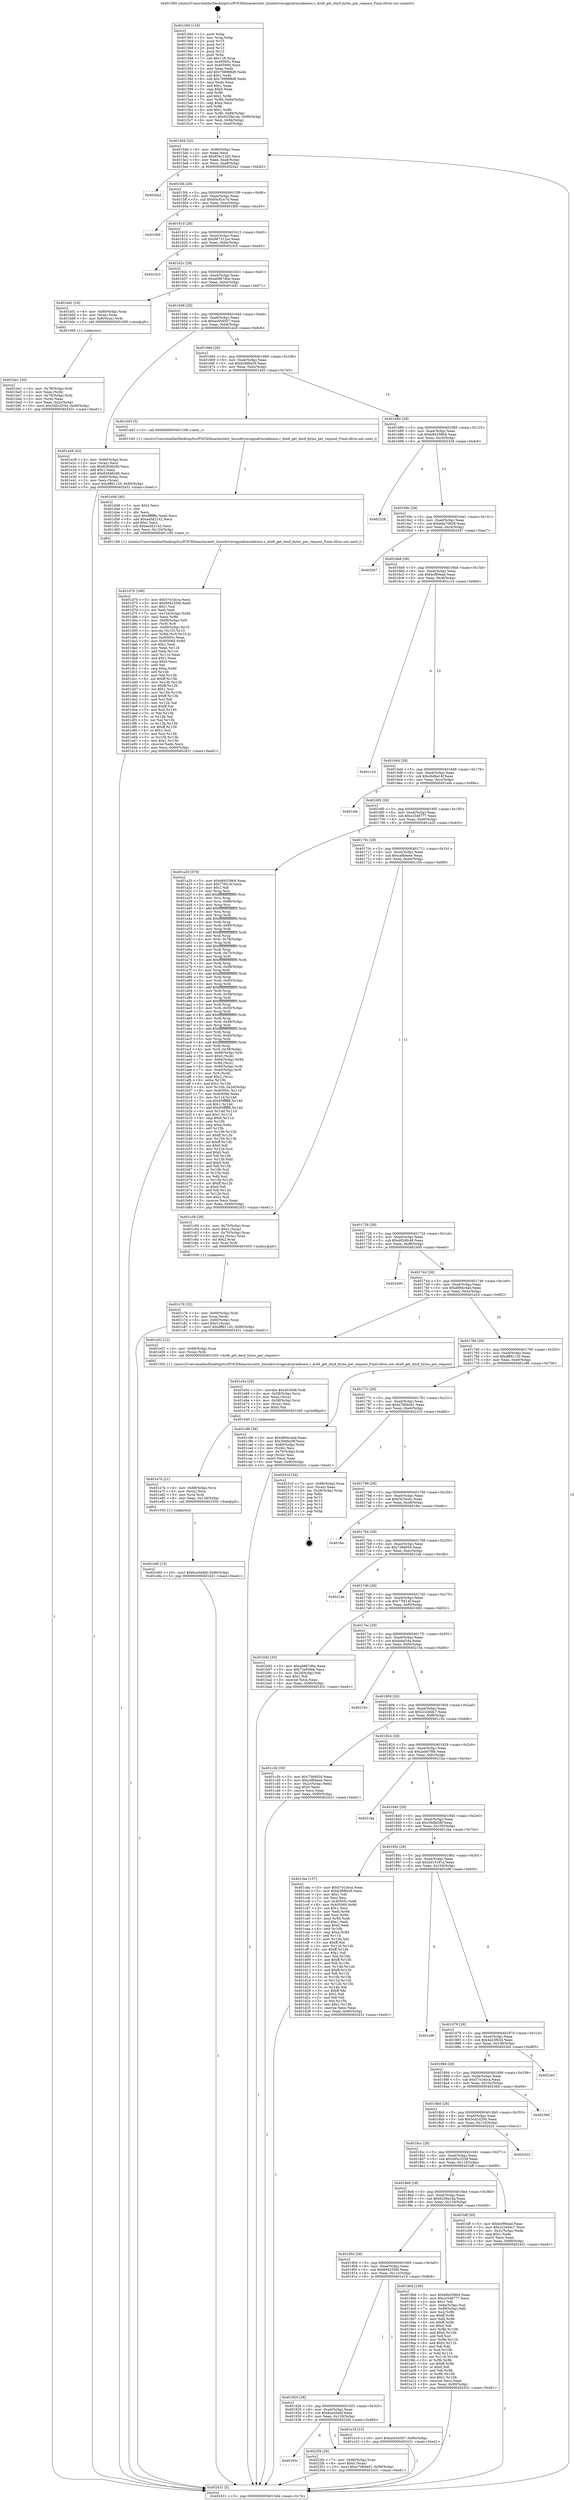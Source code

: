 digraph "0x401560" {
  label = "0x401560 (/mnt/c/Users/mathe/Desktop/tcc/POCII/binaries/extr_linuxdriversgpudrmradeonsi.c_dce6_get_dmif_bytes_per_request_Final-ollvm.out::main(0))"
  labelloc = "t"
  node[shape=record]

  Entry [label="",width=0.3,height=0.3,shape=circle,fillcolor=black,style=filled]
  "0x4015d4" [label="{
     0x4015d4 [32]\l
     | [instrs]\l
     &nbsp;&nbsp;0x4015d4 \<+6\>: mov -0x90(%rbp),%eax\l
     &nbsp;&nbsp;0x4015da \<+2\>: mov %eax,%ecx\l
     &nbsp;&nbsp;0x4015dc \<+6\>: sub $0x834c1345,%ecx\l
     &nbsp;&nbsp;0x4015e2 \<+6\>: mov %eax,-0xa4(%rbp)\l
     &nbsp;&nbsp;0x4015e8 \<+6\>: mov %ecx,-0xa8(%rbp)\l
     &nbsp;&nbsp;0x4015ee \<+6\>: je 00000000004020a2 \<main+0xb42\>\l
  }"]
  "0x4020a2" [label="{
     0x4020a2\l
  }", style=dashed]
  "0x4015f4" [label="{
     0x4015f4 [28]\l
     | [instrs]\l
     &nbsp;&nbsp;0x4015f4 \<+5\>: jmp 00000000004015f9 \<main+0x99\>\l
     &nbsp;&nbsp;0x4015f9 \<+6\>: mov -0xa4(%rbp),%eax\l
     &nbsp;&nbsp;0x4015ff \<+5\>: sub $0x85c81e74,%eax\l
     &nbsp;&nbsp;0x401604 \<+6\>: mov %eax,-0xac(%rbp)\l
     &nbsp;&nbsp;0x40160a \<+6\>: je 0000000000401fb9 \<main+0xa59\>\l
  }"]
  Exit [label="",width=0.3,height=0.3,shape=circle,fillcolor=black,style=filled,peripheries=2]
  "0x401fb9" [label="{
     0x401fb9\l
  }", style=dashed]
  "0x401610" [label="{
     0x401610 [28]\l
     | [instrs]\l
     &nbsp;&nbsp;0x401610 \<+5\>: jmp 0000000000401615 \<main+0xb5\>\l
     &nbsp;&nbsp;0x401615 \<+6\>: mov -0xa4(%rbp),%eax\l
     &nbsp;&nbsp;0x40161b \<+5\>: sub $0x967312ce,%eax\l
     &nbsp;&nbsp;0x401620 \<+6\>: mov %eax,-0xb0(%rbp)\l
     &nbsp;&nbsp;0x401626 \<+6\>: je 00000000004023c3 \<main+0xe63\>\l
  }"]
  "0x40193c" [label="{
     0x40193c\l
  }", style=dashed]
  "0x4023c3" [label="{
     0x4023c3\l
  }", style=dashed]
  "0x40162c" [label="{
     0x40162c [28]\l
     | [instrs]\l
     &nbsp;&nbsp;0x40162c \<+5\>: jmp 0000000000401631 \<main+0xd1\>\l
     &nbsp;&nbsp;0x401631 \<+6\>: mov -0xa4(%rbp),%eax\l
     &nbsp;&nbsp;0x401637 \<+5\>: sub $0xa0887d0e,%eax\l
     &nbsp;&nbsp;0x40163c \<+6\>: mov %eax,-0xb4(%rbp)\l
     &nbsp;&nbsp;0x401642 \<+6\>: je 0000000000401bd1 \<main+0x671\>\l
  }"]
  "0x4022f4" [label="{
     0x4022f4 [28]\l
     | [instrs]\l
     &nbsp;&nbsp;0x4022f4 \<+7\>: mov -0x88(%rbp),%rax\l
     &nbsp;&nbsp;0x4022fb \<+6\>: movl $0x0,(%rax)\l
     &nbsp;&nbsp;0x402301 \<+10\>: movl $0xe708d4d1,-0x90(%rbp)\l
     &nbsp;&nbsp;0x40230b \<+5\>: jmp 0000000000402431 \<main+0xed1\>\l
  }"]
  "0x401bd1" [label="{
     0x401bd1 [16]\l
     | [instrs]\l
     &nbsp;&nbsp;0x401bd1 \<+4\>: mov -0x80(%rbp),%rax\l
     &nbsp;&nbsp;0x401bd5 \<+3\>: mov (%rax),%rax\l
     &nbsp;&nbsp;0x401bd8 \<+4\>: mov 0x8(%rax),%rdi\l
     &nbsp;&nbsp;0x401bdc \<+5\>: call 0000000000401060 \<atoi@plt\>\l
     | [calls]\l
     &nbsp;&nbsp;0x401060 \{1\} (unknown)\l
  }"]
  "0x401648" [label="{
     0x401648 [28]\l
     | [instrs]\l
     &nbsp;&nbsp;0x401648 \<+5\>: jmp 000000000040164d \<main+0xed\>\l
     &nbsp;&nbsp;0x40164d \<+6\>: mov -0xa4(%rbp),%eax\l
     &nbsp;&nbsp;0x401653 \<+5\>: sub $0xacb5d307,%eax\l
     &nbsp;&nbsp;0x401658 \<+6\>: mov %eax,-0xb8(%rbp)\l
     &nbsp;&nbsp;0x40165e \<+6\>: je 0000000000401e28 \<main+0x8c8\>\l
  }"]
  "0x401e90" [label="{
     0x401e90 [15]\l
     | [instrs]\l
     &nbsp;&nbsp;0x401e90 \<+10\>: movl $0x6ca5d4bf,-0x90(%rbp)\l
     &nbsp;&nbsp;0x401e9a \<+5\>: jmp 0000000000402431 \<main+0xed1\>\l
  }"]
  "0x401e28" [label="{
     0x401e28 [42]\l
     | [instrs]\l
     &nbsp;&nbsp;0x401e28 \<+4\>: mov -0x60(%rbp),%rax\l
     &nbsp;&nbsp;0x401e2c \<+2\>: mov (%rax),%ecx\l
     &nbsp;&nbsp;0x401e2e \<+6\>: sub $0x828462d0,%ecx\l
     &nbsp;&nbsp;0x401e34 \<+3\>: add $0x1,%ecx\l
     &nbsp;&nbsp;0x401e37 \<+6\>: add $0x828462d0,%ecx\l
     &nbsp;&nbsp;0x401e3d \<+4\>: mov -0x60(%rbp),%rax\l
     &nbsp;&nbsp;0x401e41 \<+2\>: mov %ecx,(%rax)\l
     &nbsp;&nbsp;0x401e43 \<+10\>: movl $0xdffd1120,-0x90(%rbp)\l
     &nbsp;&nbsp;0x401e4d \<+5\>: jmp 0000000000402431 \<main+0xed1\>\l
  }"]
  "0x401664" [label="{
     0x401664 [28]\l
     | [instrs]\l
     &nbsp;&nbsp;0x401664 \<+5\>: jmp 0000000000401669 \<main+0x109\>\l
     &nbsp;&nbsp;0x401669 \<+6\>: mov -0xa4(%rbp),%eax\l
     &nbsp;&nbsp;0x40166f \<+5\>: sub $0xb36f6e29,%eax\l
     &nbsp;&nbsp;0x401674 \<+6\>: mov %eax,-0xbc(%rbp)\l
     &nbsp;&nbsp;0x40167a \<+6\>: je 0000000000401d43 \<main+0x7e3\>\l
  }"]
  "0x401e7b" [label="{
     0x401e7b [21]\l
     | [instrs]\l
     &nbsp;&nbsp;0x401e7b \<+4\>: mov -0x68(%rbp),%rcx\l
     &nbsp;&nbsp;0x401e7f \<+3\>: mov (%rcx),%rcx\l
     &nbsp;&nbsp;0x401e82 \<+3\>: mov %rcx,%rdi\l
     &nbsp;&nbsp;0x401e85 \<+6\>: mov %eax,-0x138(%rbp)\l
     &nbsp;&nbsp;0x401e8b \<+5\>: call 0000000000401030 \<free@plt\>\l
     | [calls]\l
     &nbsp;&nbsp;0x401030 \{1\} (unknown)\l
  }"]
  "0x401d43" [label="{
     0x401d43 [5]\l
     | [instrs]\l
     &nbsp;&nbsp;0x401d43 \<+5\>: call 0000000000401160 \<next_i\>\l
     | [calls]\l
     &nbsp;&nbsp;0x401160 \{1\} (/mnt/c/Users/mathe/Desktop/tcc/POCII/binaries/extr_linuxdriversgpudrmradeonsi.c_dce6_get_dmif_bytes_per_request_Final-ollvm.out::next_i)\l
  }"]
  "0x401680" [label="{
     0x401680 [28]\l
     | [instrs]\l
     &nbsp;&nbsp;0x401680 \<+5\>: jmp 0000000000401685 \<main+0x125\>\l
     &nbsp;&nbsp;0x401685 \<+6\>: mov -0xa4(%rbp),%eax\l
     &nbsp;&nbsp;0x40168b \<+5\>: sub $0xb8435864,%eax\l
     &nbsp;&nbsp;0x401690 \<+6\>: mov %eax,-0xc0(%rbp)\l
     &nbsp;&nbsp;0x401696 \<+6\>: je 0000000000402328 \<main+0xdc8\>\l
  }"]
  "0x401e5e" [label="{
     0x401e5e [29]\l
     | [instrs]\l
     &nbsp;&nbsp;0x401e5e \<+10\>: movabs $0x4030d6,%rdi\l
     &nbsp;&nbsp;0x401e68 \<+4\>: mov -0x58(%rbp),%rcx\l
     &nbsp;&nbsp;0x401e6c \<+2\>: mov %eax,(%rcx)\l
     &nbsp;&nbsp;0x401e6e \<+4\>: mov -0x58(%rbp),%rcx\l
     &nbsp;&nbsp;0x401e72 \<+2\>: mov (%rcx),%esi\l
     &nbsp;&nbsp;0x401e74 \<+2\>: mov $0x0,%al\l
     &nbsp;&nbsp;0x401e76 \<+5\>: call 0000000000401040 \<printf@plt\>\l
     | [calls]\l
     &nbsp;&nbsp;0x401040 \{1\} (unknown)\l
  }"]
  "0x402328" [label="{
     0x402328\l
  }", style=dashed]
  "0x40169c" [label="{
     0x40169c [28]\l
     | [instrs]\l
     &nbsp;&nbsp;0x40169c \<+5\>: jmp 00000000004016a1 \<main+0x141\>\l
     &nbsp;&nbsp;0x4016a1 \<+6\>: mov -0xa4(%rbp),%eax\l
     &nbsp;&nbsp;0x4016a7 \<+5\>: sub $0xb8a70839,%eax\l
     &nbsp;&nbsp;0x4016ac \<+6\>: mov %eax,-0xc4(%rbp)\l
     &nbsp;&nbsp;0x4016b2 \<+6\>: je 0000000000402047 \<main+0xae7\>\l
  }"]
  "0x401920" [label="{
     0x401920 [28]\l
     | [instrs]\l
     &nbsp;&nbsp;0x401920 \<+5\>: jmp 0000000000401925 \<main+0x3c5\>\l
     &nbsp;&nbsp;0x401925 \<+6\>: mov -0xa4(%rbp),%eax\l
     &nbsp;&nbsp;0x40192b \<+5\>: sub $0x6ca5d4bf,%eax\l
     &nbsp;&nbsp;0x401930 \<+6\>: mov %eax,-0x120(%rbp)\l
     &nbsp;&nbsp;0x401936 \<+6\>: je 00000000004022f4 \<main+0xd94\>\l
  }"]
  "0x402047" [label="{
     0x402047\l
  }", style=dashed]
  "0x4016b8" [label="{
     0x4016b8 [28]\l
     | [instrs]\l
     &nbsp;&nbsp;0x4016b8 \<+5\>: jmp 00000000004016bd \<main+0x15d\>\l
     &nbsp;&nbsp;0x4016bd \<+6\>: mov -0xa4(%rbp),%eax\l
     &nbsp;&nbsp;0x4016c3 \<+5\>: sub $0xbcf90ead,%eax\l
     &nbsp;&nbsp;0x4016c8 \<+6\>: mov %eax,-0xc8(%rbp)\l
     &nbsp;&nbsp;0x4016ce \<+6\>: je 0000000000401c1d \<main+0x6bd\>\l
  }"]
  "0x401e19" [label="{
     0x401e19 [15]\l
     | [instrs]\l
     &nbsp;&nbsp;0x401e19 \<+10\>: movl $0xacb5d307,-0x90(%rbp)\l
     &nbsp;&nbsp;0x401e23 \<+5\>: jmp 0000000000402431 \<main+0xed1\>\l
  }"]
  "0x401c1d" [label="{
     0x401c1d\l
  }", style=dashed]
  "0x4016d4" [label="{
     0x4016d4 [28]\l
     | [instrs]\l
     &nbsp;&nbsp;0x4016d4 \<+5\>: jmp 00000000004016d9 \<main+0x179\>\l
     &nbsp;&nbsp;0x4016d9 \<+6\>: mov -0xa4(%rbp),%eax\l
     &nbsp;&nbsp;0x4016df \<+5\>: sub $0xc6d8a14f,%eax\l
     &nbsp;&nbsp;0x4016e4 \<+6\>: mov %eax,-0xcc(%rbp)\l
     &nbsp;&nbsp;0x4016ea \<+6\>: je 0000000000401efa \<main+0x99a\>\l
  }"]
  "0x401d70" [label="{
     0x401d70 [169]\l
     | [instrs]\l
     &nbsp;&nbsp;0x401d70 \<+5\>: mov $0x57e1dcca,%ecx\l
     &nbsp;&nbsp;0x401d75 \<+5\>: mov $0x694235fd,%edx\l
     &nbsp;&nbsp;0x401d7a \<+3\>: mov $0x1,%sil\l
     &nbsp;&nbsp;0x401d7d \<+2\>: xor %edi,%edi\l
     &nbsp;&nbsp;0x401d7f \<+7\>: mov -0x134(%rbp),%r8d\l
     &nbsp;&nbsp;0x401d86 \<+4\>: imul %eax,%r8d\l
     &nbsp;&nbsp;0x401d8a \<+4\>: mov -0x68(%rbp),%r9\l
     &nbsp;&nbsp;0x401d8e \<+3\>: mov (%r9),%r9\l
     &nbsp;&nbsp;0x401d91 \<+4\>: mov -0x60(%rbp),%r10\l
     &nbsp;&nbsp;0x401d95 \<+3\>: movslq (%r10),%r10\l
     &nbsp;&nbsp;0x401d98 \<+4\>: mov %r8d,(%r9,%r10,4)\l
     &nbsp;&nbsp;0x401d9c \<+7\>: mov 0x40505c,%eax\l
     &nbsp;&nbsp;0x401da3 \<+8\>: mov 0x405060,%r8d\l
     &nbsp;&nbsp;0x401dab \<+3\>: sub $0x1,%edi\l
     &nbsp;&nbsp;0x401dae \<+3\>: mov %eax,%r11d\l
     &nbsp;&nbsp;0x401db1 \<+3\>: add %edi,%r11d\l
     &nbsp;&nbsp;0x401db4 \<+4\>: imul %r11d,%eax\l
     &nbsp;&nbsp;0x401db8 \<+3\>: and $0x1,%eax\l
     &nbsp;&nbsp;0x401dbb \<+3\>: cmp $0x0,%eax\l
     &nbsp;&nbsp;0x401dbe \<+3\>: sete %bl\l
     &nbsp;&nbsp;0x401dc1 \<+4\>: cmp $0xa,%r8d\l
     &nbsp;&nbsp;0x401dc5 \<+4\>: setl %r14b\l
     &nbsp;&nbsp;0x401dc9 \<+3\>: mov %bl,%r15b\l
     &nbsp;&nbsp;0x401dcc \<+4\>: xor $0xff,%r15b\l
     &nbsp;&nbsp;0x401dd0 \<+3\>: mov %r14b,%r12b\l
     &nbsp;&nbsp;0x401dd3 \<+4\>: xor $0xff,%r12b\l
     &nbsp;&nbsp;0x401dd7 \<+4\>: xor $0x1,%sil\l
     &nbsp;&nbsp;0x401ddb \<+3\>: mov %r15b,%r13b\l
     &nbsp;&nbsp;0x401dde \<+4\>: and $0xff,%r13b\l
     &nbsp;&nbsp;0x401de2 \<+3\>: and %sil,%bl\l
     &nbsp;&nbsp;0x401de5 \<+3\>: mov %r12b,%al\l
     &nbsp;&nbsp;0x401de8 \<+2\>: and $0xff,%al\l
     &nbsp;&nbsp;0x401dea \<+3\>: and %sil,%r14b\l
     &nbsp;&nbsp;0x401ded \<+3\>: or %bl,%r13b\l
     &nbsp;&nbsp;0x401df0 \<+3\>: or %r14b,%al\l
     &nbsp;&nbsp;0x401df3 \<+3\>: xor %al,%r13b\l
     &nbsp;&nbsp;0x401df6 \<+3\>: or %r12b,%r15b\l
     &nbsp;&nbsp;0x401df9 \<+4\>: xor $0xff,%r15b\l
     &nbsp;&nbsp;0x401dfd \<+4\>: or $0x1,%sil\l
     &nbsp;&nbsp;0x401e01 \<+3\>: and %sil,%r15b\l
     &nbsp;&nbsp;0x401e04 \<+3\>: or %r15b,%r13b\l
     &nbsp;&nbsp;0x401e07 \<+4\>: test $0x1,%r13b\l
     &nbsp;&nbsp;0x401e0b \<+3\>: cmovne %edx,%ecx\l
     &nbsp;&nbsp;0x401e0e \<+6\>: mov %ecx,-0x90(%rbp)\l
     &nbsp;&nbsp;0x401e14 \<+5\>: jmp 0000000000402431 \<main+0xed1\>\l
  }"]
  "0x401efa" [label="{
     0x401efa\l
  }", style=dashed]
  "0x4016f0" [label="{
     0x4016f0 [28]\l
     | [instrs]\l
     &nbsp;&nbsp;0x4016f0 \<+5\>: jmp 00000000004016f5 \<main+0x195\>\l
     &nbsp;&nbsp;0x4016f5 \<+6\>: mov -0xa4(%rbp),%eax\l
     &nbsp;&nbsp;0x4016fb \<+5\>: sub $0xcc546777,%eax\l
     &nbsp;&nbsp;0x401700 \<+6\>: mov %eax,-0xd0(%rbp)\l
     &nbsp;&nbsp;0x401706 \<+6\>: je 0000000000401a20 \<main+0x4c0\>\l
  }"]
  "0x401d48" [label="{
     0x401d48 [40]\l
     | [instrs]\l
     &nbsp;&nbsp;0x401d48 \<+5\>: mov $0x2,%ecx\l
     &nbsp;&nbsp;0x401d4d \<+1\>: cltd\l
     &nbsp;&nbsp;0x401d4e \<+2\>: idiv %ecx\l
     &nbsp;&nbsp;0x401d50 \<+6\>: imul $0xfffffffe,%edx,%ecx\l
     &nbsp;&nbsp;0x401d56 \<+6\>: add $0xea5d2142,%ecx\l
     &nbsp;&nbsp;0x401d5c \<+3\>: add $0x1,%ecx\l
     &nbsp;&nbsp;0x401d5f \<+6\>: sub $0xea5d2142,%ecx\l
     &nbsp;&nbsp;0x401d65 \<+6\>: mov %ecx,-0x134(%rbp)\l
     &nbsp;&nbsp;0x401d6b \<+5\>: call 0000000000401160 \<next_i\>\l
     | [calls]\l
     &nbsp;&nbsp;0x401160 \{1\} (/mnt/c/Users/mathe/Desktop/tcc/POCII/binaries/extr_linuxdriversgpudrmradeonsi.c_dce6_get_dmif_bytes_per_request_Final-ollvm.out::next_i)\l
  }"]
  "0x401a20" [label="{
     0x401a20 [370]\l
     | [instrs]\l
     &nbsp;&nbsp;0x401a20 \<+5\>: mov $0xb8435864,%eax\l
     &nbsp;&nbsp;0x401a25 \<+5\>: mov $0x77f414f,%ecx\l
     &nbsp;&nbsp;0x401a2a \<+2\>: mov $0x1,%dl\l
     &nbsp;&nbsp;0x401a2c \<+3\>: mov %rsp,%rsi\l
     &nbsp;&nbsp;0x401a2f \<+4\>: add $0xfffffffffffffff0,%rsi\l
     &nbsp;&nbsp;0x401a33 \<+3\>: mov %rsi,%rsp\l
     &nbsp;&nbsp;0x401a36 \<+7\>: mov %rsi,-0x88(%rbp)\l
     &nbsp;&nbsp;0x401a3d \<+3\>: mov %rsp,%rsi\l
     &nbsp;&nbsp;0x401a40 \<+4\>: add $0xfffffffffffffff0,%rsi\l
     &nbsp;&nbsp;0x401a44 \<+3\>: mov %rsi,%rsp\l
     &nbsp;&nbsp;0x401a47 \<+3\>: mov %rsp,%rdi\l
     &nbsp;&nbsp;0x401a4a \<+4\>: add $0xfffffffffffffff0,%rdi\l
     &nbsp;&nbsp;0x401a4e \<+3\>: mov %rdi,%rsp\l
     &nbsp;&nbsp;0x401a51 \<+4\>: mov %rdi,-0x80(%rbp)\l
     &nbsp;&nbsp;0x401a55 \<+3\>: mov %rsp,%rdi\l
     &nbsp;&nbsp;0x401a58 \<+4\>: add $0xfffffffffffffff0,%rdi\l
     &nbsp;&nbsp;0x401a5c \<+3\>: mov %rdi,%rsp\l
     &nbsp;&nbsp;0x401a5f \<+4\>: mov %rdi,-0x78(%rbp)\l
     &nbsp;&nbsp;0x401a63 \<+3\>: mov %rsp,%rdi\l
     &nbsp;&nbsp;0x401a66 \<+4\>: add $0xfffffffffffffff0,%rdi\l
     &nbsp;&nbsp;0x401a6a \<+3\>: mov %rdi,%rsp\l
     &nbsp;&nbsp;0x401a6d \<+4\>: mov %rdi,-0x70(%rbp)\l
     &nbsp;&nbsp;0x401a71 \<+3\>: mov %rsp,%rdi\l
     &nbsp;&nbsp;0x401a74 \<+4\>: add $0xfffffffffffffff0,%rdi\l
     &nbsp;&nbsp;0x401a78 \<+3\>: mov %rdi,%rsp\l
     &nbsp;&nbsp;0x401a7b \<+4\>: mov %rdi,-0x68(%rbp)\l
     &nbsp;&nbsp;0x401a7f \<+3\>: mov %rsp,%rdi\l
     &nbsp;&nbsp;0x401a82 \<+4\>: add $0xfffffffffffffff0,%rdi\l
     &nbsp;&nbsp;0x401a86 \<+3\>: mov %rdi,%rsp\l
     &nbsp;&nbsp;0x401a89 \<+4\>: mov %rdi,-0x60(%rbp)\l
     &nbsp;&nbsp;0x401a8d \<+3\>: mov %rsp,%rdi\l
     &nbsp;&nbsp;0x401a90 \<+4\>: add $0xfffffffffffffff0,%rdi\l
     &nbsp;&nbsp;0x401a94 \<+3\>: mov %rdi,%rsp\l
     &nbsp;&nbsp;0x401a97 \<+4\>: mov %rdi,-0x58(%rbp)\l
     &nbsp;&nbsp;0x401a9b \<+3\>: mov %rsp,%rdi\l
     &nbsp;&nbsp;0x401a9e \<+4\>: add $0xfffffffffffffff0,%rdi\l
     &nbsp;&nbsp;0x401aa2 \<+3\>: mov %rdi,%rsp\l
     &nbsp;&nbsp;0x401aa5 \<+4\>: mov %rdi,-0x50(%rbp)\l
     &nbsp;&nbsp;0x401aa9 \<+3\>: mov %rsp,%rdi\l
     &nbsp;&nbsp;0x401aac \<+4\>: add $0xfffffffffffffff0,%rdi\l
     &nbsp;&nbsp;0x401ab0 \<+3\>: mov %rdi,%rsp\l
     &nbsp;&nbsp;0x401ab3 \<+4\>: mov %rdi,-0x48(%rbp)\l
     &nbsp;&nbsp;0x401ab7 \<+3\>: mov %rsp,%rdi\l
     &nbsp;&nbsp;0x401aba \<+4\>: add $0xfffffffffffffff0,%rdi\l
     &nbsp;&nbsp;0x401abe \<+3\>: mov %rdi,%rsp\l
     &nbsp;&nbsp;0x401ac1 \<+4\>: mov %rdi,-0x40(%rbp)\l
     &nbsp;&nbsp;0x401ac5 \<+3\>: mov %rsp,%rdi\l
     &nbsp;&nbsp;0x401ac8 \<+4\>: add $0xfffffffffffffff0,%rdi\l
     &nbsp;&nbsp;0x401acc \<+3\>: mov %rdi,%rsp\l
     &nbsp;&nbsp;0x401acf \<+4\>: mov %rdi,-0x38(%rbp)\l
     &nbsp;&nbsp;0x401ad3 \<+7\>: mov -0x88(%rbp),%rdi\l
     &nbsp;&nbsp;0x401ada \<+6\>: movl $0x0,(%rdi)\l
     &nbsp;&nbsp;0x401ae0 \<+7\>: mov -0x94(%rbp),%r8d\l
     &nbsp;&nbsp;0x401ae7 \<+3\>: mov %r8d,(%rsi)\l
     &nbsp;&nbsp;0x401aea \<+4\>: mov -0x80(%rbp),%rdi\l
     &nbsp;&nbsp;0x401aee \<+7\>: mov -0xa0(%rbp),%r9\l
     &nbsp;&nbsp;0x401af5 \<+3\>: mov %r9,(%rdi)\l
     &nbsp;&nbsp;0x401af8 \<+3\>: cmpl $0x2,(%rsi)\l
     &nbsp;&nbsp;0x401afb \<+4\>: setne %r10b\l
     &nbsp;&nbsp;0x401aff \<+4\>: and $0x1,%r10b\l
     &nbsp;&nbsp;0x401b03 \<+4\>: mov %r10b,-0x2d(%rbp)\l
     &nbsp;&nbsp;0x401b07 \<+8\>: mov 0x40505c,%r11d\l
     &nbsp;&nbsp;0x401b0f \<+7\>: mov 0x405060,%ebx\l
     &nbsp;&nbsp;0x401b16 \<+3\>: mov %r11d,%r14d\l
     &nbsp;&nbsp;0x401b19 \<+7\>: sub $0x85fffff8,%r14d\l
     &nbsp;&nbsp;0x401b20 \<+4\>: sub $0x1,%r14d\l
     &nbsp;&nbsp;0x401b24 \<+7\>: add $0x85fffff8,%r14d\l
     &nbsp;&nbsp;0x401b2b \<+4\>: imul %r14d,%r11d\l
     &nbsp;&nbsp;0x401b2f \<+4\>: and $0x1,%r11d\l
     &nbsp;&nbsp;0x401b33 \<+4\>: cmp $0x0,%r11d\l
     &nbsp;&nbsp;0x401b37 \<+4\>: sete %r10b\l
     &nbsp;&nbsp;0x401b3b \<+3\>: cmp $0xa,%ebx\l
     &nbsp;&nbsp;0x401b3e \<+4\>: setl %r15b\l
     &nbsp;&nbsp;0x401b42 \<+3\>: mov %r10b,%r12b\l
     &nbsp;&nbsp;0x401b45 \<+4\>: xor $0xff,%r12b\l
     &nbsp;&nbsp;0x401b49 \<+3\>: mov %r15b,%r13b\l
     &nbsp;&nbsp;0x401b4c \<+4\>: xor $0xff,%r13b\l
     &nbsp;&nbsp;0x401b50 \<+3\>: xor $0x0,%dl\l
     &nbsp;&nbsp;0x401b53 \<+3\>: mov %r12b,%sil\l
     &nbsp;&nbsp;0x401b56 \<+4\>: and $0x0,%sil\l
     &nbsp;&nbsp;0x401b5a \<+3\>: and %dl,%r10b\l
     &nbsp;&nbsp;0x401b5d \<+3\>: mov %r13b,%dil\l
     &nbsp;&nbsp;0x401b60 \<+4\>: and $0x0,%dil\l
     &nbsp;&nbsp;0x401b64 \<+3\>: and %dl,%r15b\l
     &nbsp;&nbsp;0x401b67 \<+3\>: or %r10b,%sil\l
     &nbsp;&nbsp;0x401b6a \<+3\>: or %r15b,%dil\l
     &nbsp;&nbsp;0x401b6d \<+3\>: xor %dil,%sil\l
     &nbsp;&nbsp;0x401b70 \<+3\>: or %r13b,%r12b\l
     &nbsp;&nbsp;0x401b73 \<+4\>: xor $0xff,%r12b\l
     &nbsp;&nbsp;0x401b77 \<+3\>: or $0x0,%dl\l
     &nbsp;&nbsp;0x401b7a \<+3\>: and %dl,%r12b\l
     &nbsp;&nbsp;0x401b7d \<+3\>: or %r12b,%sil\l
     &nbsp;&nbsp;0x401b80 \<+4\>: test $0x1,%sil\l
     &nbsp;&nbsp;0x401b84 \<+3\>: cmovne %ecx,%eax\l
     &nbsp;&nbsp;0x401b87 \<+6\>: mov %eax,-0x90(%rbp)\l
     &nbsp;&nbsp;0x401b8d \<+5\>: jmp 0000000000402431 \<main+0xed1\>\l
  }"]
  "0x40170c" [label="{
     0x40170c [28]\l
     | [instrs]\l
     &nbsp;&nbsp;0x40170c \<+5\>: jmp 0000000000401711 \<main+0x1b1\>\l
     &nbsp;&nbsp;0x401711 \<+6\>: mov -0xa4(%rbp),%eax\l
     &nbsp;&nbsp;0x401717 \<+5\>: sub $0xcefbbeee,%eax\l
     &nbsp;&nbsp;0x40171c \<+6\>: mov %eax,-0xd4(%rbp)\l
     &nbsp;&nbsp;0x401722 \<+6\>: je 0000000000401c59 \<main+0x6f9\>\l
  }"]
  "0x401c76" [label="{
     0x401c76 [32]\l
     | [instrs]\l
     &nbsp;&nbsp;0x401c76 \<+4\>: mov -0x68(%rbp),%rdi\l
     &nbsp;&nbsp;0x401c7a \<+3\>: mov %rax,(%rdi)\l
     &nbsp;&nbsp;0x401c7d \<+4\>: mov -0x60(%rbp),%rax\l
     &nbsp;&nbsp;0x401c81 \<+6\>: movl $0x0,(%rax)\l
     &nbsp;&nbsp;0x401c87 \<+10\>: movl $0xdffd1120,-0x90(%rbp)\l
     &nbsp;&nbsp;0x401c91 \<+5\>: jmp 0000000000402431 \<main+0xed1\>\l
  }"]
  "0x401c59" [label="{
     0x401c59 [29]\l
     | [instrs]\l
     &nbsp;&nbsp;0x401c59 \<+4\>: mov -0x70(%rbp),%rax\l
     &nbsp;&nbsp;0x401c5d \<+6\>: movl $0x1,(%rax)\l
     &nbsp;&nbsp;0x401c63 \<+4\>: mov -0x70(%rbp),%rax\l
     &nbsp;&nbsp;0x401c67 \<+3\>: movslq (%rax),%rax\l
     &nbsp;&nbsp;0x401c6a \<+4\>: shl $0x2,%rax\l
     &nbsp;&nbsp;0x401c6e \<+3\>: mov %rax,%rdi\l
     &nbsp;&nbsp;0x401c71 \<+5\>: call 0000000000401050 \<malloc@plt\>\l
     | [calls]\l
     &nbsp;&nbsp;0x401050 \{1\} (unknown)\l
  }"]
  "0x401728" [label="{
     0x401728 [28]\l
     | [instrs]\l
     &nbsp;&nbsp;0x401728 \<+5\>: jmp 000000000040172d \<main+0x1cd\>\l
     &nbsp;&nbsp;0x40172d \<+6\>: mov -0xa4(%rbp),%eax\l
     &nbsp;&nbsp;0x401733 \<+5\>: sub $0xd82dfc48,%eax\l
     &nbsp;&nbsp;0x401738 \<+6\>: mov %eax,-0xd8(%rbp)\l
     &nbsp;&nbsp;0x40173e \<+6\>: je 0000000000402400 \<main+0xea0\>\l
  }"]
  "0x401be1" [label="{
     0x401be1 [30]\l
     | [instrs]\l
     &nbsp;&nbsp;0x401be1 \<+4\>: mov -0x78(%rbp),%rdi\l
     &nbsp;&nbsp;0x401be5 \<+2\>: mov %eax,(%rdi)\l
     &nbsp;&nbsp;0x401be7 \<+4\>: mov -0x78(%rbp),%rdi\l
     &nbsp;&nbsp;0x401beb \<+2\>: mov (%rdi),%eax\l
     &nbsp;&nbsp;0x401bed \<+3\>: mov %eax,-0x2c(%rbp)\l
     &nbsp;&nbsp;0x401bf0 \<+10\>: movl $0x5d5c253d,-0x90(%rbp)\l
     &nbsp;&nbsp;0x401bfa \<+5\>: jmp 0000000000402431 \<main+0xed1\>\l
  }"]
  "0x402400" [label="{
     0x402400\l
  }", style=dashed]
  "0x401744" [label="{
     0x401744 [28]\l
     | [instrs]\l
     &nbsp;&nbsp;0x401744 \<+5\>: jmp 0000000000401749 \<main+0x1e9\>\l
     &nbsp;&nbsp;0x401749 \<+6\>: mov -0xa4(%rbp),%eax\l
     &nbsp;&nbsp;0x40174f \<+5\>: sub $0xd994c4ab,%eax\l
     &nbsp;&nbsp;0x401754 \<+6\>: mov %eax,-0xdc(%rbp)\l
     &nbsp;&nbsp;0x40175a \<+6\>: je 0000000000401e52 \<main+0x8f2\>\l
  }"]
  "0x401560" [label="{
     0x401560 [116]\l
     | [instrs]\l
     &nbsp;&nbsp;0x401560 \<+1\>: push %rbp\l
     &nbsp;&nbsp;0x401561 \<+3\>: mov %rsp,%rbp\l
     &nbsp;&nbsp;0x401564 \<+2\>: push %r15\l
     &nbsp;&nbsp;0x401566 \<+2\>: push %r14\l
     &nbsp;&nbsp;0x401568 \<+2\>: push %r13\l
     &nbsp;&nbsp;0x40156a \<+2\>: push %r12\l
     &nbsp;&nbsp;0x40156c \<+1\>: push %rbx\l
     &nbsp;&nbsp;0x40156d \<+7\>: sub $0x128,%rsp\l
     &nbsp;&nbsp;0x401574 \<+7\>: mov 0x40505c,%eax\l
     &nbsp;&nbsp;0x40157b \<+7\>: mov 0x405060,%ecx\l
     &nbsp;&nbsp;0x401582 \<+2\>: mov %eax,%edx\l
     &nbsp;&nbsp;0x401584 \<+6\>: add $0x709988d9,%edx\l
     &nbsp;&nbsp;0x40158a \<+3\>: sub $0x1,%edx\l
     &nbsp;&nbsp;0x40158d \<+6\>: sub $0x709988d9,%edx\l
     &nbsp;&nbsp;0x401593 \<+3\>: imul %edx,%eax\l
     &nbsp;&nbsp;0x401596 \<+3\>: and $0x1,%eax\l
     &nbsp;&nbsp;0x401599 \<+3\>: cmp $0x0,%eax\l
     &nbsp;&nbsp;0x40159c \<+4\>: sete %r8b\l
     &nbsp;&nbsp;0x4015a0 \<+4\>: and $0x1,%r8b\l
     &nbsp;&nbsp;0x4015a4 \<+7\>: mov %r8b,-0x8a(%rbp)\l
     &nbsp;&nbsp;0x4015ab \<+3\>: cmp $0xa,%ecx\l
     &nbsp;&nbsp;0x4015ae \<+4\>: setl %r8b\l
     &nbsp;&nbsp;0x4015b2 \<+4\>: and $0x1,%r8b\l
     &nbsp;&nbsp;0x4015b6 \<+7\>: mov %r8b,-0x89(%rbp)\l
     &nbsp;&nbsp;0x4015bd \<+10\>: movl $0x6258a1da,-0x90(%rbp)\l
     &nbsp;&nbsp;0x4015c7 \<+6\>: mov %edi,-0x94(%rbp)\l
     &nbsp;&nbsp;0x4015cd \<+7\>: mov %rsi,-0xa0(%rbp)\l
  }"]
  "0x401e52" [label="{
     0x401e52 [12]\l
     | [instrs]\l
     &nbsp;&nbsp;0x401e52 \<+4\>: mov -0x68(%rbp),%rax\l
     &nbsp;&nbsp;0x401e56 \<+3\>: mov (%rax),%rdi\l
     &nbsp;&nbsp;0x401e59 \<+5\>: call 0000000000401550 \<dce6_get_dmif_bytes_per_request\>\l
     | [calls]\l
     &nbsp;&nbsp;0x401550 \{1\} (/mnt/c/Users/mathe/Desktop/tcc/POCII/binaries/extr_linuxdriversgpudrmradeonsi.c_dce6_get_dmif_bytes_per_request_Final-ollvm.out::dce6_get_dmif_bytes_per_request)\l
  }"]
  "0x401760" [label="{
     0x401760 [28]\l
     | [instrs]\l
     &nbsp;&nbsp;0x401760 \<+5\>: jmp 0000000000401765 \<main+0x205\>\l
     &nbsp;&nbsp;0x401765 \<+6\>: mov -0xa4(%rbp),%eax\l
     &nbsp;&nbsp;0x40176b \<+5\>: sub $0xdffd1120,%eax\l
     &nbsp;&nbsp;0x401770 \<+6\>: mov %eax,-0xe0(%rbp)\l
     &nbsp;&nbsp;0x401776 \<+6\>: je 0000000000401c96 \<main+0x736\>\l
  }"]
  "0x402431" [label="{
     0x402431 [5]\l
     | [instrs]\l
     &nbsp;&nbsp;0x402431 \<+5\>: jmp 00000000004015d4 \<main+0x74\>\l
  }"]
  "0x401c96" [label="{
     0x401c96 [36]\l
     | [instrs]\l
     &nbsp;&nbsp;0x401c96 \<+5\>: mov $0xd994c4ab,%eax\l
     &nbsp;&nbsp;0x401c9b \<+5\>: mov $0x39dfe28f,%ecx\l
     &nbsp;&nbsp;0x401ca0 \<+4\>: mov -0x60(%rbp),%rdx\l
     &nbsp;&nbsp;0x401ca4 \<+2\>: mov (%rdx),%esi\l
     &nbsp;&nbsp;0x401ca6 \<+4\>: mov -0x70(%rbp),%rdx\l
     &nbsp;&nbsp;0x401caa \<+2\>: cmp (%rdx),%esi\l
     &nbsp;&nbsp;0x401cac \<+3\>: cmovl %ecx,%eax\l
     &nbsp;&nbsp;0x401caf \<+6\>: mov %eax,-0x90(%rbp)\l
     &nbsp;&nbsp;0x401cb5 \<+5\>: jmp 0000000000402431 \<main+0xed1\>\l
  }"]
  "0x40177c" [label="{
     0x40177c [28]\l
     | [instrs]\l
     &nbsp;&nbsp;0x40177c \<+5\>: jmp 0000000000401781 \<main+0x221\>\l
     &nbsp;&nbsp;0x401781 \<+6\>: mov -0xa4(%rbp),%eax\l
     &nbsp;&nbsp;0x401787 \<+5\>: sub $0xe708d4d1,%eax\l
     &nbsp;&nbsp;0x40178c \<+6\>: mov %eax,-0xe4(%rbp)\l
     &nbsp;&nbsp;0x401792 \<+6\>: je 0000000000402310 \<main+0xdb0\>\l
  }"]
  "0x401904" [label="{
     0x401904 [28]\l
     | [instrs]\l
     &nbsp;&nbsp;0x401904 \<+5\>: jmp 0000000000401909 \<main+0x3a9\>\l
     &nbsp;&nbsp;0x401909 \<+6\>: mov -0xa4(%rbp),%eax\l
     &nbsp;&nbsp;0x40190f \<+5\>: sub $0x694235fd,%eax\l
     &nbsp;&nbsp;0x401914 \<+6\>: mov %eax,-0x11c(%rbp)\l
     &nbsp;&nbsp;0x40191a \<+6\>: je 0000000000401e19 \<main+0x8b9\>\l
  }"]
  "0x402310" [label="{
     0x402310 [24]\l
     | [instrs]\l
     &nbsp;&nbsp;0x402310 \<+7\>: mov -0x88(%rbp),%rax\l
     &nbsp;&nbsp;0x402317 \<+2\>: mov (%rax),%eax\l
     &nbsp;&nbsp;0x402319 \<+4\>: lea -0x28(%rbp),%rsp\l
     &nbsp;&nbsp;0x40231d \<+1\>: pop %rbx\l
     &nbsp;&nbsp;0x40231e \<+2\>: pop %r12\l
     &nbsp;&nbsp;0x402320 \<+2\>: pop %r13\l
     &nbsp;&nbsp;0x402322 \<+2\>: pop %r14\l
     &nbsp;&nbsp;0x402324 \<+2\>: pop %r15\l
     &nbsp;&nbsp;0x402326 \<+1\>: pop %rbp\l
     &nbsp;&nbsp;0x402327 \<+1\>: ret\l
  }"]
  "0x401798" [label="{
     0x401798 [28]\l
     | [instrs]\l
     &nbsp;&nbsp;0x401798 \<+5\>: jmp 000000000040179d \<main+0x23d\>\l
     &nbsp;&nbsp;0x40179d \<+6\>: mov -0xa4(%rbp),%eax\l
     &nbsp;&nbsp;0x4017a3 \<+5\>: sub $0xf3c54cec,%eax\l
     &nbsp;&nbsp;0x4017a8 \<+6\>: mov %eax,-0xe8(%rbp)\l
     &nbsp;&nbsp;0x4017ae \<+6\>: je 0000000000401fec \<main+0xa8c\>\l
  }"]
  "0x4019b6" [label="{
     0x4019b6 [106]\l
     | [instrs]\l
     &nbsp;&nbsp;0x4019b6 \<+5\>: mov $0xb8435864,%eax\l
     &nbsp;&nbsp;0x4019bb \<+5\>: mov $0xcc546777,%ecx\l
     &nbsp;&nbsp;0x4019c0 \<+2\>: mov $0x1,%dl\l
     &nbsp;&nbsp;0x4019c2 \<+7\>: mov -0x8a(%rbp),%sil\l
     &nbsp;&nbsp;0x4019c9 \<+7\>: mov -0x89(%rbp),%dil\l
     &nbsp;&nbsp;0x4019d0 \<+3\>: mov %sil,%r8b\l
     &nbsp;&nbsp;0x4019d3 \<+4\>: xor $0xff,%r8b\l
     &nbsp;&nbsp;0x4019d7 \<+3\>: mov %dil,%r9b\l
     &nbsp;&nbsp;0x4019da \<+4\>: xor $0xff,%r9b\l
     &nbsp;&nbsp;0x4019de \<+3\>: xor $0x0,%dl\l
     &nbsp;&nbsp;0x4019e1 \<+3\>: mov %r8b,%r10b\l
     &nbsp;&nbsp;0x4019e4 \<+4\>: and $0x0,%r10b\l
     &nbsp;&nbsp;0x4019e8 \<+3\>: and %dl,%sil\l
     &nbsp;&nbsp;0x4019eb \<+3\>: mov %r9b,%r11b\l
     &nbsp;&nbsp;0x4019ee \<+4\>: and $0x0,%r11b\l
     &nbsp;&nbsp;0x4019f2 \<+3\>: and %dl,%dil\l
     &nbsp;&nbsp;0x4019f5 \<+3\>: or %sil,%r10b\l
     &nbsp;&nbsp;0x4019f8 \<+3\>: or %dil,%r11b\l
     &nbsp;&nbsp;0x4019fb \<+3\>: xor %r11b,%r10b\l
     &nbsp;&nbsp;0x4019fe \<+3\>: or %r9b,%r8b\l
     &nbsp;&nbsp;0x401a01 \<+4\>: xor $0xff,%r8b\l
     &nbsp;&nbsp;0x401a05 \<+3\>: or $0x0,%dl\l
     &nbsp;&nbsp;0x401a08 \<+3\>: and %dl,%r8b\l
     &nbsp;&nbsp;0x401a0b \<+3\>: or %r8b,%r10b\l
     &nbsp;&nbsp;0x401a0e \<+4\>: test $0x1,%r10b\l
     &nbsp;&nbsp;0x401a12 \<+3\>: cmovne %ecx,%eax\l
     &nbsp;&nbsp;0x401a15 \<+6\>: mov %eax,-0x90(%rbp)\l
     &nbsp;&nbsp;0x401a1b \<+5\>: jmp 0000000000402431 \<main+0xed1\>\l
  }"]
  "0x401fec" [label="{
     0x401fec\l
  }", style=dashed]
  "0x4017b4" [label="{
     0x4017b4 [28]\l
     | [instrs]\l
     &nbsp;&nbsp;0x4017b4 \<+5\>: jmp 00000000004017b9 \<main+0x259\>\l
     &nbsp;&nbsp;0x4017b9 \<+6\>: mov -0xa4(%rbp),%eax\l
     &nbsp;&nbsp;0x4017bf \<+5\>: sub $0x739d050,%eax\l
     &nbsp;&nbsp;0x4017c4 \<+6\>: mov %eax,-0xec(%rbp)\l
     &nbsp;&nbsp;0x4017ca \<+6\>: je 00000000004021ab \<main+0xc4b\>\l
  }"]
  "0x4018e8" [label="{
     0x4018e8 [28]\l
     | [instrs]\l
     &nbsp;&nbsp;0x4018e8 \<+5\>: jmp 00000000004018ed \<main+0x38d\>\l
     &nbsp;&nbsp;0x4018ed \<+6\>: mov -0xa4(%rbp),%eax\l
     &nbsp;&nbsp;0x4018f3 \<+5\>: sub $0x6258a1da,%eax\l
     &nbsp;&nbsp;0x4018f8 \<+6\>: mov %eax,-0x118(%rbp)\l
     &nbsp;&nbsp;0x4018fe \<+6\>: je 00000000004019b6 \<main+0x456\>\l
  }"]
  "0x4021ab" [label="{
     0x4021ab\l
  }", style=dashed]
  "0x4017d0" [label="{
     0x4017d0 [28]\l
     | [instrs]\l
     &nbsp;&nbsp;0x4017d0 \<+5\>: jmp 00000000004017d5 \<main+0x275\>\l
     &nbsp;&nbsp;0x4017d5 \<+6\>: mov -0xa4(%rbp),%eax\l
     &nbsp;&nbsp;0x4017db \<+5\>: sub $0x77f414f,%eax\l
     &nbsp;&nbsp;0x4017e0 \<+6\>: mov %eax,-0xf0(%rbp)\l
     &nbsp;&nbsp;0x4017e6 \<+6\>: je 0000000000401b92 \<main+0x632\>\l
  }"]
  "0x401bff" [label="{
     0x401bff [30]\l
     | [instrs]\l
     &nbsp;&nbsp;0x401bff \<+5\>: mov $0xbcf90ead,%eax\l
     &nbsp;&nbsp;0x401c04 \<+5\>: mov $0x2c240dc7,%ecx\l
     &nbsp;&nbsp;0x401c09 \<+3\>: mov -0x2c(%rbp),%edx\l
     &nbsp;&nbsp;0x401c0c \<+3\>: cmp $0x1,%edx\l
     &nbsp;&nbsp;0x401c0f \<+3\>: cmovl %ecx,%eax\l
     &nbsp;&nbsp;0x401c12 \<+6\>: mov %eax,-0x90(%rbp)\l
     &nbsp;&nbsp;0x401c18 \<+5\>: jmp 0000000000402431 \<main+0xed1\>\l
  }"]
  "0x401b92" [label="{
     0x401b92 [30]\l
     | [instrs]\l
     &nbsp;&nbsp;0x401b92 \<+5\>: mov $0xa0887d0e,%eax\l
     &nbsp;&nbsp;0x401b97 \<+5\>: mov $0x72e93feb,%ecx\l
     &nbsp;&nbsp;0x401b9c \<+3\>: mov -0x2d(%rbp),%dl\l
     &nbsp;&nbsp;0x401b9f \<+3\>: test $0x1,%dl\l
     &nbsp;&nbsp;0x401ba2 \<+3\>: cmovne %ecx,%eax\l
     &nbsp;&nbsp;0x401ba5 \<+6\>: mov %eax,-0x90(%rbp)\l
     &nbsp;&nbsp;0x401bab \<+5\>: jmp 0000000000402431 \<main+0xed1\>\l
  }"]
  "0x4017ec" [label="{
     0x4017ec [28]\l
     | [instrs]\l
     &nbsp;&nbsp;0x4017ec \<+5\>: jmp 00000000004017f1 \<main+0x291\>\l
     &nbsp;&nbsp;0x4017f1 \<+6\>: mov -0xa4(%rbp),%eax\l
     &nbsp;&nbsp;0x4017f7 \<+5\>: sub $0xb4af16a,%eax\l
     &nbsp;&nbsp;0x4017fc \<+6\>: mov %eax,-0xf4(%rbp)\l
     &nbsp;&nbsp;0x401802 \<+6\>: je 000000000040215e \<main+0xbfe\>\l
  }"]
  "0x4018cc" [label="{
     0x4018cc [28]\l
     | [instrs]\l
     &nbsp;&nbsp;0x4018cc \<+5\>: jmp 00000000004018d1 \<main+0x371\>\l
     &nbsp;&nbsp;0x4018d1 \<+6\>: mov -0xa4(%rbp),%eax\l
     &nbsp;&nbsp;0x4018d7 \<+5\>: sub $0x5d5c253d,%eax\l
     &nbsp;&nbsp;0x4018dc \<+6\>: mov %eax,-0x114(%rbp)\l
     &nbsp;&nbsp;0x4018e2 \<+6\>: je 0000000000401bff \<main+0x69f\>\l
  }"]
  "0x40215e" [label="{
     0x40215e\l
  }", style=dashed]
  "0x401808" [label="{
     0x401808 [28]\l
     | [instrs]\l
     &nbsp;&nbsp;0x401808 \<+5\>: jmp 000000000040180d \<main+0x2ad\>\l
     &nbsp;&nbsp;0x40180d \<+6\>: mov -0xa4(%rbp),%eax\l
     &nbsp;&nbsp;0x401813 \<+5\>: sub $0x2c240dc7,%eax\l
     &nbsp;&nbsp;0x401818 \<+6\>: mov %eax,-0xf8(%rbp)\l
     &nbsp;&nbsp;0x40181e \<+6\>: je 0000000000401c3b \<main+0x6db\>\l
  }"]
  "0x402422" [label="{
     0x402422\l
  }", style=dashed]
  "0x401c3b" [label="{
     0x401c3b [30]\l
     | [instrs]\l
     &nbsp;&nbsp;0x401c3b \<+5\>: mov $0x739d050,%eax\l
     &nbsp;&nbsp;0x401c40 \<+5\>: mov $0xcefbbeee,%ecx\l
     &nbsp;&nbsp;0x401c45 \<+3\>: mov -0x2c(%rbp),%edx\l
     &nbsp;&nbsp;0x401c48 \<+3\>: cmp $0x0,%edx\l
     &nbsp;&nbsp;0x401c4b \<+3\>: cmove %ecx,%eax\l
     &nbsp;&nbsp;0x401c4e \<+6\>: mov %eax,-0x90(%rbp)\l
     &nbsp;&nbsp;0x401c54 \<+5\>: jmp 0000000000402431 \<main+0xed1\>\l
  }"]
  "0x401824" [label="{
     0x401824 [28]\l
     | [instrs]\l
     &nbsp;&nbsp;0x401824 \<+5\>: jmp 0000000000401829 \<main+0x2c9\>\l
     &nbsp;&nbsp;0x401829 \<+6\>: mov -0xa4(%rbp),%eax\l
     &nbsp;&nbsp;0x40182f \<+5\>: sub $0x2eb67f9b,%eax\l
     &nbsp;&nbsp;0x401834 \<+6\>: mov %eax,-0xfc(%rbp)\l
     &nbsp;&nbsp;0x40183a \<+6\>: je 00000000004021ba \<main+0xc5a\>\l
  }"]
  "0x4018b0" [label="{
     0x4018b0 [28]\l
     | [instrs]\l
     &nbsp;&nbsp;0x4018b0 \<+5\>: jmp 00000000004018b5 \<main+0x355\>\l
     &nbsp;&nbsp;0x4018b5 \<+6\>: mov -0xa4(%rbp),%eax\l
     &nbsp;&nbsp;0x4018bb \<+5\>: sub $0x5cd1d200,%eax\l
     &nbsp;&nbsp;0x4018c0 \<+6\>: mov %eax,-0x110(%rbp)\l
     &nbsp;&nbsp;0x4018c6 \<+6\>: je 0000000000402422 \<main+0xec2\>\l
  }"]
  "0x4021ba" [label="{
     0x4021ba\l
  }", style=dashed]
  "0x401840" [label="{
     0x401840 [28]\l
     | [instrs]\l
     &nbsp;&nbsp;0x401840 \<+5\>: jmp 0000000000401845 \<main+0x2e5\>\l
     &nbsp;&nbsp;0x401845 \<+6\>: mov -0xa4(%rbp),%eax\l
     &nbsp;&nbsp;0x40184b \<+5\>: sub $0x39dfe28f,%eax\l
     &nbsp;&nbsp;0x401850 \<+6\>: mov %eax,-0x100(%rbp)\l
     &nbsp;&nbsp;0x401856 \<+6\>: je 0000000000401cba \<main+0x75a\>\l
  }"]
  "0x40236d" [label="{
     0x40236d\l
  }", style=dashed]
  "0x401cba" [label="{
     0x401cba [137]\l
     | [instrs]\l
     &nbsp;&nbsp;0x401cba \<+5\>: mov $0x57e1dcca,%eax\l
     &nbsp;&nbsp;0x401cbf \<+5\>: mov $0xb36f6e29,%ecx\l
     &nbsp;&nbsp;0x401cc4 \<+2\>: mov $0x1,%dl\l
     &nbsp;&nbsp;0x401cc6 \<+2\>: xor %esi,%esi\l
     &nbsp;&nbsp;0x401cc8 \<+7\>: mov 0x40505c,%edi\l
     &nbsp;&nbsp;0x401ccf \<+8\>: mov 0x405060,%r8d\l
     &nbsp;&nbsp;0x401cd7 \<+3\>: sub $0x1,%esi\l
     &nbsp;&nbsp;0x401cda \<+3\>: mov %edi,%r9d\l
     &nbsp;&nbsp;0x401cdd \<+3\>: add %esi,%r9d\l
     &nbsp;&nbsp;0x401ce0 \<+4\>: imul %r9d,%edi\l
     &nbsp;&nbsp;0x401ce4 \<+3\>: and $0x1,%edi\l
     &nbsp;&nbsp;0x401ce7 \<+3\>: cmp $0x0,%edi\l
     &nbsp;&nbsp;0x401cea \<+4\>: sete %r10b\l
     &nbsp;&nbsp;0x401cee \<+4\>: cmp $0xa,%r8d\l
     &nbsp;&nbsp;0x401cf2 \<+4\>: setl %r11b\l
     &nbsp;&nbsp;0x401cf6 \<+3\>: mov %r10b,%bl\l
     &nbsp;&nbsp;0x401cf9 \<+3\>: xor $0xff,%bl\l
     &nbsp;&nbsp;0x401cfc \<+3\>: mov %r11b,%r14b\l
     &nbsp;&nbsp;0x401cff \<+4\>: xor $0xff,%r14b\l
     &nbsp;&nbsp;0x401d03 \<+3\>: xor $0x1,%dl\l
     &nbsp;&nbsp;0x401d06 \<+3\>: mov %bl,%r15b\l
     &nbsp;&nbsp;0x401d09 \<+4\>: and $0xff,%r15b\l
     &nbsp;&nbsp;0x401d0d \<+3\>: and %dl,%r10b\l
     &nbsp;&nbsp;0x401d10 \<+3\>: mov %r14b,%r12b\l
     &nbsp;&nbsp;0x401d13 \<+4\>: and $0xff,%r12b\l
     &nbsp;&nbsp;0x401d17 \<+3\>: and %dl,%r11b\l
     &nbsp;&nbsp;0x401d1a \<+3\>: or %r10b,%r15b\l
     &nbsp;&nbsp;0x401d1d \<+3\>: or %r11b,%r12b\l
     &nbsp;&nbsp;0x401d20 \<+3\>: xor %r12b,%r15b\l
     &nbsp;&nbsp;0x401d23 \<+3\>: or %r14b,%bl\l
     &nbsp;&nbsp;0x401d26 \<+3\>: xor $0xff,%bl\l
     &nbsp;&nbsp;0x401d29 \<+3\>: or $0x1,%dl\l
     &nbsp;&nbsp;0x401d2c \<+2\>: and %dl,%bl\l
     &nbsp;&nbsp;0x401d2e \<+3\>: or %bl,%r15b\l
     &nbsp;&nbsp;0x401d31 \<+4\>: test $0x1,%r15b\l
     &nbsp;&nbsp;0x401d35 \<+3\>: cmovne %ecx,%eax\l
     &nbsp;&nbsp;0x401d38 \<+6\>: mov %eax,-0x90(%rbp)\l
     &nbsp;&nbsp;0x401d3e \<+5\>: jmp 0000000000402431 \<main+0xed1\>\l
  }"]
  "0x40185c" [label="{
     0x40185c [28]\l
     | [instrs]\l
     &nbsp;&nbsp;0x40185c \<+5\>: jmp 0000000000401861 \<main+0x301\>\l
     &nbsp;&nbsp;0x401861 \<+6\>: mov -0xa4(%rbp),%eax\l
     &nbsp;&nbsp;0x401867 \<+5\>: sub $0x3d10191a,%eax\l
     &nbsp;&nbsp;0x40186c \<+6\>: mov %eax,-0x104(%rbp)\l
     &nbsp;&nbsp;0x401872 \<+6\>: je 0000000000401e9f \<main+0x93f\>\l
  }"]
  "0x401894" [label="{
     0x401894 [28]\l
     | [instrs]\l
     &nbsp;&nbsp;0x401894 \<+5\>: jmp 0000000000401899 \<main+0x339\>\l
     &nbsp;&nbsp;0x401899 \<+6\>: mov -0xa4(%rbp),%eax\l
     &nbsp;&nbsp;0x40189f \<+5\>: sub $0x57e1dcca,%eax\l
     &nbsp;&nbsp;0x4018a4 \<+6\>: mov %eax,-0x10c(%rbp)\l
     &nbsp;&nbsp;0x4018aa \<+6\>: je 000000000040236d \<main+0xe0d\>\l
  }"]
  "0x401e9f" [label="{
     0x401e9f\l
  }", style=dashed]
  "0x401878" [label="{
     0x401878 [28]\l
     | [instrs]\l
     &nbsp;&nbsp;0x401878 \<+5\>: jmp 000000000040187d \<main+0x31d\>\l
     &nbsp;&nbsp;0x40187d \<+6\>: mov -0xa4(%rbp),%eax\l
     &nbsp;&nbsp;0x401883 \<+5\>: sub $0x4a43fb34,%eax\l
     &nbsp;&nbsp;0x401888 \<+6\>: mov %eax,-0x108(%rbp)\l
     &nbsp;&nbsp;0x40188e \<+6\>: je 00000000004022e5 \<main+0xd85\>\l
  }"]
  "0x4022e5" [label="{
     0x4022e5\l
  }", style=dashed]
  Entry -> "0x401560" [label=" 1"]
  "0x4015d4" -> "0x4020a2" [label=" 0"]
  "0x4015d4" -> "0x4015f4" [label=" 16"]
  "0x402310" -> Exit [label=" 1"]
  "0x4015f4" -> "0x401fb9" [label=" 0"]
  "0x4015f4" -> "0x401610" [label=" 16"]
  "0x4022f4" -> "0x402431" [label=" 1"]
  "0x401610" -> "0x4023c3" [label=" 0"]
  "0x401610" -> "0x40162c" [label=" 16"]
  "0x401920" -> "0x40193c" [label=" 0"]
  "0x40162c" -> "0x401bd1" [label=" 1"]
  "0x40162c" -> "0x401648" [label=" 15"]
  "0x401920" -> "0x4022f4" [label=" 1"]
  "0x401648" -> "0x401e28" [label=" 1"]
  "0x401648" -> "0x401664" [label=" 14"]
  "0x401e90" -> "0x402431" [label=" 1"]
  "0x401664" -> "0x401d43" [label=" 1"]
  "0x401664" -> "0x401680" [label=" 13"]
  "0x401e7b" -> "0x401e90" [label=" 1"]
  "0x401680" -> "0x402328" [label=" 0"]
  "0x401680" -> "0x40169c" [label=" 13"]
  "0x401e5e" -> "0x401e7b" [label=" 1"]
  "0x40169c" -> "0x402047" [label=" 0"]
  "0x40169c" -> "0x4016b8" [label=" 13"]
  "0x401e52" -> "0x401e5e" [label=" 1"]
  "0x4016b8" -> "0x401c1d" [label=" 0"]
  "0x4016b8" -> "0x4016d4" [label=" 13"]
  "0x401e28" -> "0x402431" [label=" 1"]
  "0x4016d4" -> "0x401efa" [label=" 0"]
  "0x4016d4" -> "0x4016f0" [label=" 13"]
  "0x401904" -> "0x401920" [label=" 1"]
  "0x4016f0" -> "0x401a20" [label=" 1"]
  "0x4016f0" -> "0x40170c" [label=" 12"]
  "0x401904" -> "0x401e19" [label=" 1"]
  "0x40170c" -> "0x401c59" [label=" 1"]
  "0x40170c" -> "0x401728" [label=" 11"]
  "0x401e19" -> "0x402431" [label=" 1"]
  "0x401728" -> "0x402400" [label=" 0"]
  "0x401728" -> "0x401744" [label=" 11"]
  "0x401d70" -> "0x402431" [label=" 1"]
  "0x401744" -> "0x401e52" [label=" 1"]
  "0x401744" -> "0x401760" [label=" 10"]
  "0x401d43" -> "0x401d48" [label=" 1"]
  "0x401760" -> "0x401c96" [label=" 2"]
  "0x401760" -> "0x40177c" [label=" 8"]
  "0x401cba" -> "0x402431" [label=" 1"]
  "0x40177c" -> "0x402310" [label=" 1"]
  "0x40177c" -> "0x401798" [label=" 7"]
  "0x401c96" -> "0x402431" [label=" 2"]
  "0x401798" -> "0x401fec" [label=" 0"]
  "0x401798" -> "0x4017b4" [label=" 7"]
  "0x401c76" -> "0x402431" [label=" 1"]
  "0x4017b4" -> "0x4021ab" [label=" 0"]
  "0x4017b4" -> "0x4017d0" [label=" 7"]
  "0x401c3b" -> "0x402431" [label=" 1"]
  "0x4017d0" -> "0x401b92" [label=" 1"]
  "0x4017d0" -> "0x4017ec" [label=" 6"]
  "0x401bff" -> "0x402431" [label=" 1"]
  "0x4017ec" -> "0x40215e" [label=" 0"]
  "0x4017ec" -> "0x401808" [label=" 6"]
  "0x401bd1" -> "0x401be1" [label=" 1"]
  "0x401808" -> "0x401c3b" [label=" 1"]
  "0x401808" -> "0x401824" [label=" 5"]
  "0x401b92" -> "0x402431" [label=" 1"]
  "0x401824" -> "0x4021ba" [label=" 0"]
  "0x401824" -> "0x401840" [label=" 5"]
  "0x401d48" -> "0x401d70" [label=" 1"]
  "0x401840" -> "0x401cba" [label=" 1"]
  "0x401840" -> "0x40185c" [label=" 4"]
  "0x402431" -> "0x4015d4" [label=" 15"]
  "0x40185c" -> "0x401e9f" [label=" 0"]
  "0x40185c" -> "0x401878" [label=" 4"]
  "0x4019b6" -> "0x402431" [label=" 1"]
  "0x401878" -> "0x4022e5" [label=" 0"]
  "0x401878" -> "0x401894" [label=" 4"]
  "0x401560" -> "0x4015d4" [label=" 1"]
  "0x401894" -> "0x40236d" [label=" 0"]
  "0x401894" -> "0x4018b0" [label=" 4"]
  "0x401a20" -> "0x402431" [label=" 1"]
  "0x4018b0" -> "0x402422" [label=" 0"]
  "0x4018b0" -> "0x4018cc" [label=" 4"]
  "0x401be1" -> "0x402431" [label=" 1"]
  "0x4018cc" -> "0x401bff" [label=" 1"]
  "0x4018cc" -> "0x4018e8" [label=" 3"]
  "0x401c59" -> "0x401c76" [label=" 1"]
  "0x4018e8" -> "0x4019b6" [label=" 1"]
  "0x4018e8" -> "0x401904" [label=" 2"]
}
